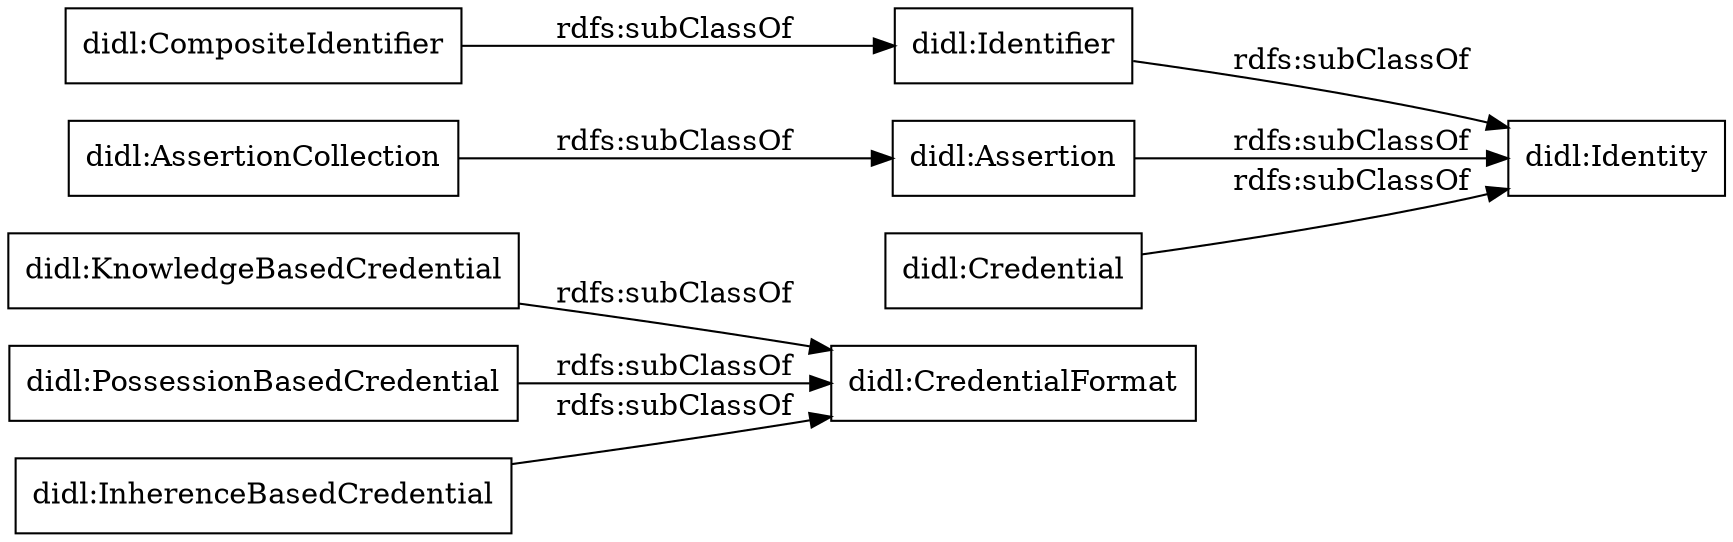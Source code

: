 digraph ar2dtool_diagram { 
rankdir=LR;
size="1000"
node [shape = rectangle, color="black"]; "didl:KnowledgeBasedCredential" "didl:CompositeIdentifier" "didl:PossessionBasedCredential" "didl:Assertion" "didl:Identity" "didl:CredentialFormat" "didl:Credential" "didl:InherenceBasedCredential" "didl:AssertionCollection" "didl:Identifier" ; /*classes style*/
	"didl:KnowledgeBasedCredential" -> "didl:CredentialFormat" [ label = "rdfs:subClassOf" ];
	"didl:InherenceBasedCredential" -> "didl:CredentialFormat" [ label = "rdfs:subClassOf" ];
	"didl:PossessionBasedCredential" -> "didl:CredentialFormat" [ label = "rdfs:subClassOf" ];
	"didl:Credential" -> "didl:Identity" [ label = "rdfs:subClassOf" ];
	"didl:Identifier" -> "didl:Identity" [ label = "rdfs:subClassOf" ];
	"didl:CompositeIdentifier" -> "didl:Identifier" [ label = "rdfs:subClassOf" ];
	"didl:Assertion" -> "didl:Identity" [ label = "rdfs:subClassOf" ];
	"didl:AssertionCollection" -> "didl:Assertion" [ label = "rdfs:subClassOf" ];

}
